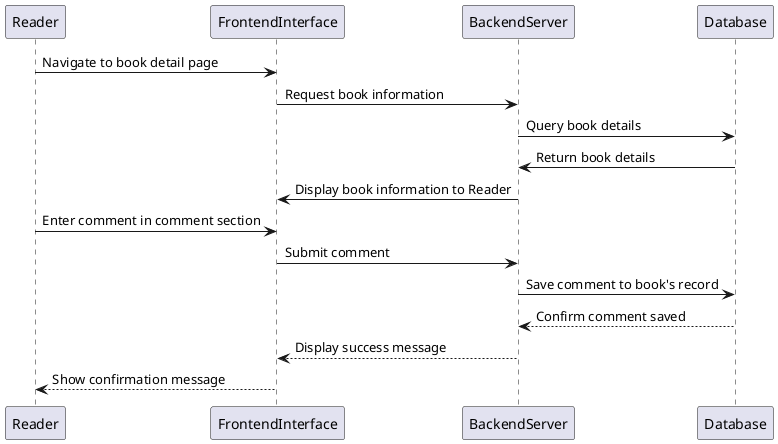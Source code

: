 @startuml
participant Reader as R
participant FrontendInterface as FI
participant BackendServer as BS
participant Database as DB

R -> FI : Navigate to book detail page
FI -> BS : Request book information
BS -> DB : Query book details
DB -> BS : Return book details
BS -> FI : Display book information to Reader
R -> FI : Enter comment in comment section
FI -> BS : Submit comment
BS -> DB : Save comment to book's record
DB --> BS : Confirm comment saved
BS --> FI : Display success message
FI --> R : Show confirmation message

@enduml